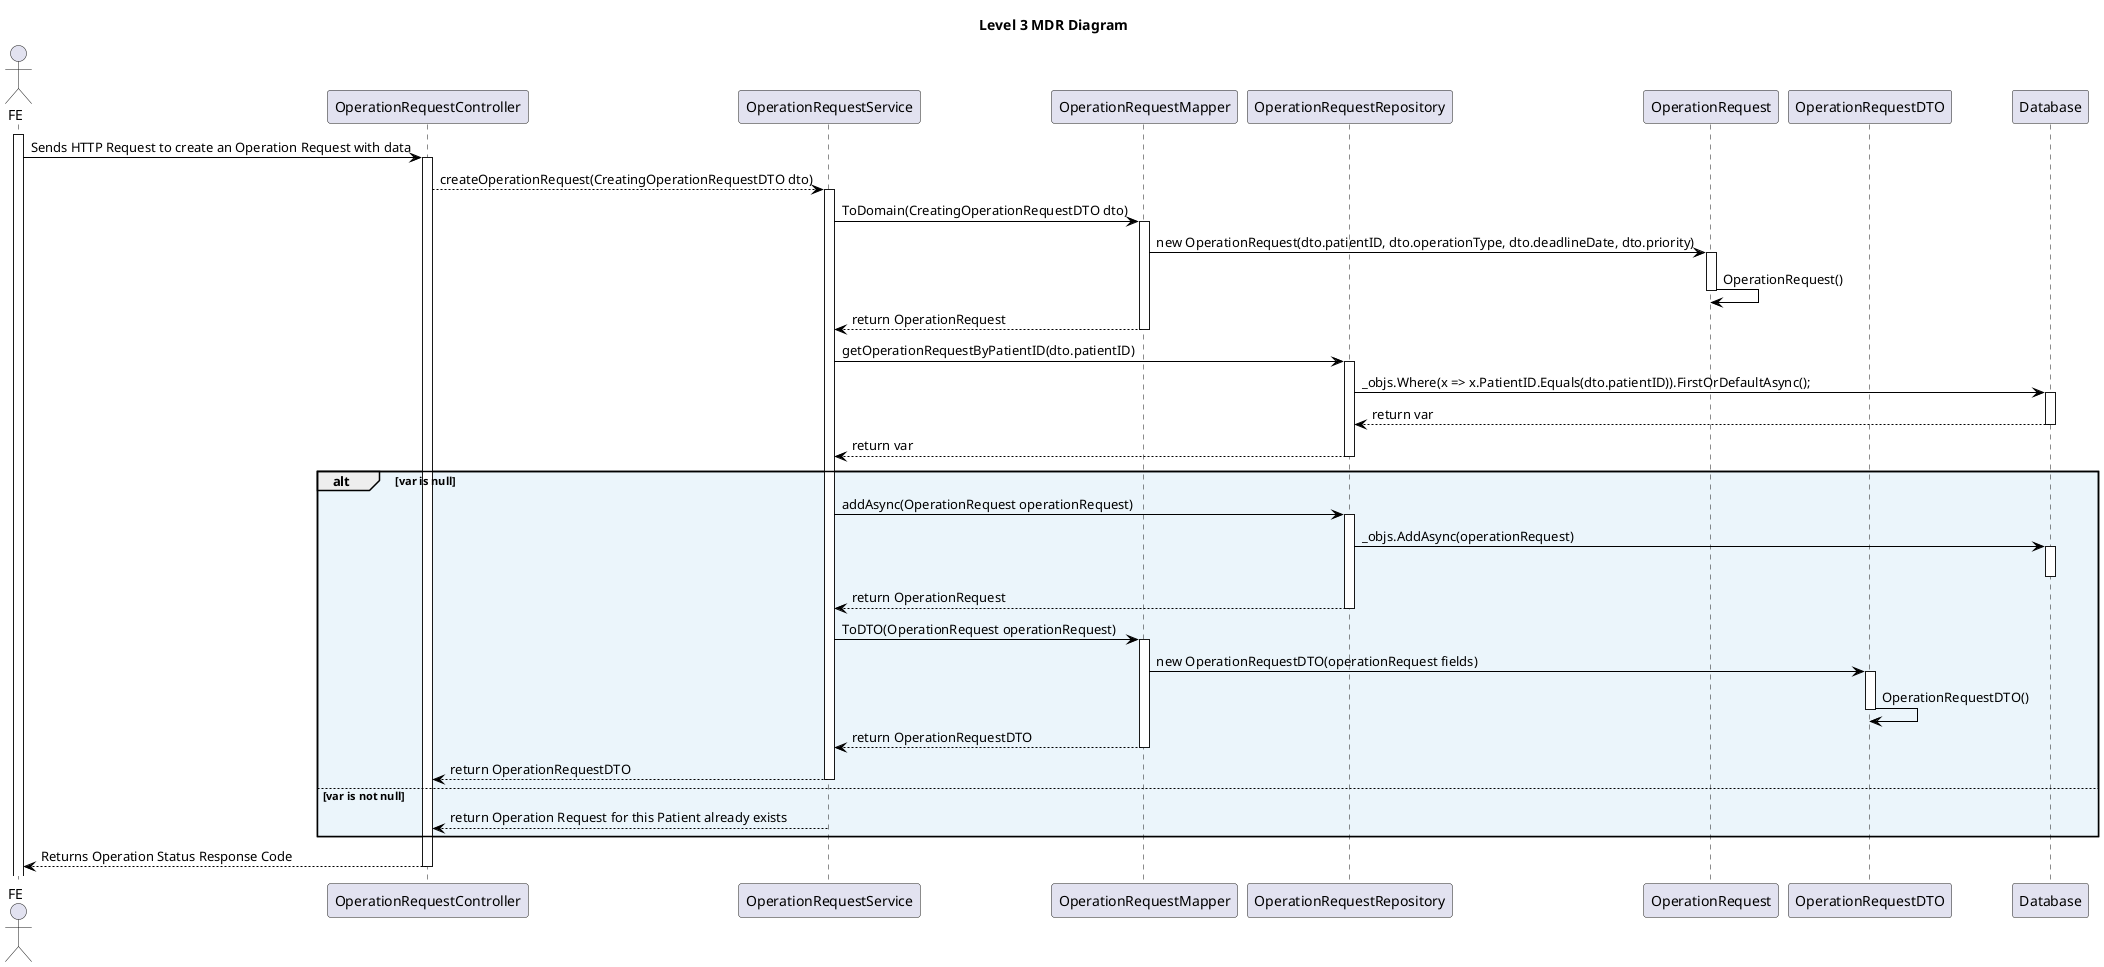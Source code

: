 @startuml level_3_MDR

title Level 3 MDR Diagram

hide empty members

skinparam class {
    BackgroundColor<<valueObject>> #D6EAF8
    BackgroundColor<<root>> #FDEBD0
    BackgroundColor<<service>> #D1F2EB
    BackgroundColor #FEF9E7
    ArrowColor Black
}

skinparam package {
    BackgroundColor #EBF5FB
}

actor FE as FE
participant "OperationRequestController" as C
participant "OperationRequestService" as S
participant "OperationRequestMapper" as M
participant "OperationRequestRepository" as R
participant "OperationRequest" as OR
participant "OperationRequestDTO" as DTO
participant "Database" as DB

activate FE
FE -> C: Sends HTTP Request to create an Operation Request with data
activate C
C --> S: createOperationRequest(CreatingOperationRequestDTO dto)
activate S
S -> M: ToDomain(CreatingOperationRequestDTO dto)
activate M
M -> OR: new OperationRequest(dto.patientID, dto.operationType, dto.deadlineDate, dto.priority)
activate OR
OR -> OR: OperationRequest()
deactivate OR
M --> S: return OperationRequest
deactivate M
S -> R: getOperationRequestByPatientID(dto.patientID)
activate R
R -> DB: _objs.Where(x => x.PatientID.Equals(dto.patientID)).FirstOrDefaultAsync();
activate DB
DB --> R: return var
deactivate DB
R --> S: return var
deactivate R
alt var is null
    S -> R: addAsync(OperationRequest operationRequest)
    activate R
    R -> DB: _objs.AddAsync(operationRequest)
    activate DB
    deactivate DB
    R --> S: return OperationRequest
    deactivate R
    S -> M: ToDTO(OperationRequest operationRequest)
    activate M
    M -> DTO: new OperationRequestDTO(operationRequest fields)
    activate DTO
    DTO -> DTO: OperationRequestDTO()
    deactivate DTO
    M --> S: return OperationRequestDTO
    deactivate M
    S --> C: return OperationRequestDTO
    deactivate S
else var is not null
    S --> C: return Operation Request for this Patient already exists
    deactivate S
end
C --> FE: Returns Operation Status Response Code
deactivate C

@enduml